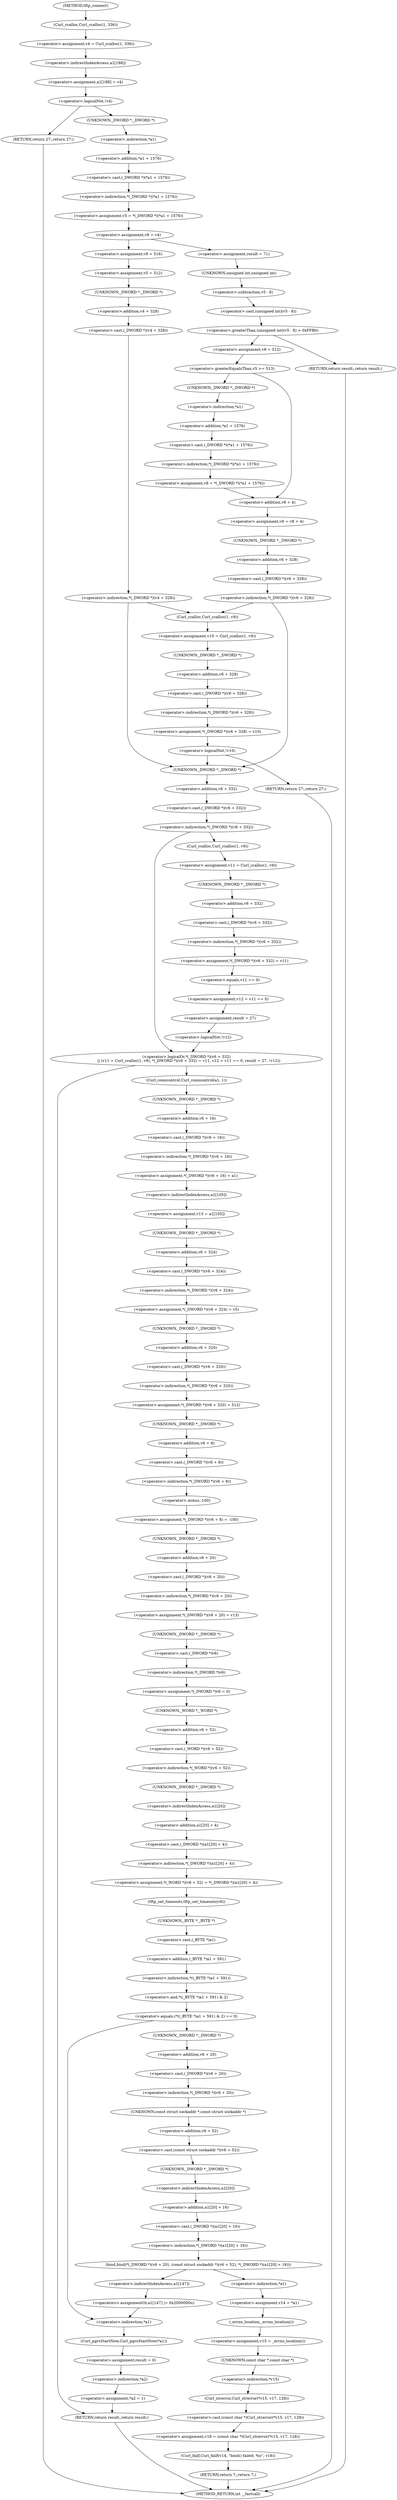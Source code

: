 digraph tftp_connect {  
"1000133" [label = "(<operator>.assignment,v4 = Curl_ccalloc(1, 336))" ]
"1000135" [label = "(Curl_ccalloc,Curl_ccalloc(1, 336))" ]
"1000138" [label = "(<operator>.assignment,a1[188] = v4)" ]
"1000139" [label = "(<operator>.indirectIndexAccess,a1[188])" ]
"1000144" [label = "(<operator>.logicalNot,!v4)" ]
"1000146" [label = "(RETURN,return 27;,return 27;)" ]
"1000148" [label = "(<operator>.assignment,v5 = *(_DWORD *)(*a1 + 1576))" ]
"1000150" [label = "(<operator>.indirection,*(_DWORD *)(*a1 + 1576))" ]
"1000151" [label = "(<operator>.cast,(_DWORD *)(*a1 + 1576))" ]
"1000152" [label = "(UNKNOWN,_DWORD *,_DWORD *)" ]
"1000153" [label = "(<operator>.addition,*a1 + 1576)" ]
"1000154" [label = "(<operator>.indirection,*a1)" ]
"1000157" [label = "(<operator>.assignment,v6 = v4)" ]
"1000163" [label = "(<operator>.assignment,result = 71)" ]
"1000167" [label = "(<operator>.greaterThan,(unsigned int)(v5 - 8) > 0xFFB0)" ]
"1000168" [label = "(<operator>.cast,(unsigned int)(v5 - 8))" ]
"1000169" [label = "(UNKNOWN,unsigned int,unsigned int)" ]
"1000170" [label = "(<operator>.subtraction,v5 - 8)" ]
"1000174" [label = "(RETURN,return result;,return result;)" ]
"1000176" [label = "(<operator>.assignment,v8 = 512)" ]
"1000180" [label = "(<operator>.greaterEqualsThan,v5 >= 513)" ]
"1000183" [label = "(<operator>.assignment,v8 = *(_DWORD *)(*a1 + 1576))" ]
"1000185" [label = "(<operator>.indirection,*(_DWORD *)(*a1 + 1576))" ]
"1000186" [label = "(<operator>.cast,(_DWORD *)(*a1 + 1576))" ]
"1000187" [label = "(UNKNOWN,_DWORD *,_DWORD *)" ]
"1000188" [label = "(<operator>.addition,*a1 + 1576)" ]
"1000189" [label = "(<operator>.indirection,*a1)" ]
"1000192" [label = "(<operator>.assignment,v9 = v8 + 4)" ]
"1000194" [label = "(<operator>.addition,v8 + 4)" ]
"1000198" [label = "(<operator>.indirection,*(_DWORD *)(v6 + 328))" ]
"1000199" [label = "(<operator>.cast,(_DWORD *)(v6 + 328))" ]
"1000200" [label = "(UNKNOWN,_DWORD *,_DWORD *)" ]
"1000201" [label = "(<operator>.addition,v6 + 328)" ]
"1000207" [label = "(<operator>.assignment,v9 = 516)" ]
"1000210" [label = "(<operator>.assignment,v5 = 512)" ]
"1000214" [label = "(<operator>.indirection,*(_DWORD *)(v4 + 328))" ]
"1000215" [label = "(<operator>.cast,(_DWORD *)(v4 + 328))" ]
"1000216" [label = "(UNKNOWN,_DWORD *,_DWORD *)" ]
"1000217" [label = "(<operator>.addition,v4 + 328)" ]
"1000221" [label = "(<operator>.assignment,v10 = Curl_ccalloc(1, v9))" ]
"1000223" [label = "(Curl_ccalloc,Curl_ccalloc(1, v9))" ]
"1000226" [label = "(<operator>.assignment,*(_DWORD *)(v6 + 328) = v10)" ]
"1000227" [label = "(<operator>.indirection,*(_DWORD *)(v6 + 328))" ]
"1000228" [label = "(<operator>.cast,(_DWORD *)(v6 + 328))" ]
"1000229" [label = "(UNKNOWN,_DWORD *,_DWORD *)" ]
"1000230" [label = "(<operator>.addition,v6 + 328)" ]
"1000235" [label = "(<operator>.logicalNot,!v10)" ]
"1000237" [label = "(RETURN,return 27;,return 27;)" ]
"1000241" [label = "(<operator>.logicalOr,*(_DWORD *)(v6 + 332)\n    || (v11 = Curl_ccalloc(1, v9), *(_DWORD *)(v6 + 332) = v11, v12 = v11 == 0, result = 27, !v12))" ]
"1000242" [label = "(<operator>.indirection,*(_DWORD *)(v6 + 332))" ]
"1000243" [label = "(<operator>.cast,(_DWORD *)(v6 + 332))" ]
"1000244" [label = "(UNKNOWN,_DWORD *,_DWORD *)" ]
"1000245" [label = "(<operator>.addition,v6 + 332)" ]
"1000249" [label = "(<operator>.assignment,v11 = Curl_ccalloc(1, v9))" ]
"1000251" [label = "(Curl_ccalloc,Curl_ccalloc(1, v9))" ]
"1000255" [label = "(<operator>.assignment,*(_DWORD *)(v6 + 332) = v11)" ]
"1000256" [label = "(<operator>.indirection,*(_DWORD *)(v6 + 332))" ]
"1000257" [label = "(<operator>.cast,(_DWORD *)(v6 + 332))" ]
"1000258" [label = "(UNKNOWN,_DWORD *,_DWORD *)" ]
"1000259" [label = "(<operator>.addition,v6 + 332)" ]
"1000264" [label = "(<operator>.assignment,v12 = v11 == 0)" ]
"1000266" [label = "(<operator>.equals,v11 == 0)" ]
"1000270" [label = "(<operator>.assignment,result = 27)" ]
"1000273" [label = "(<operator>.logicalNot,!v12)" ]
"1000276" [label = "(Curl_conncontrol,Curl_conncontrol(a1, 1))" ]
"1000279" [label = "(<operator>.assignment,*(_DWORD *)(v6 + 16) = a1)" ]
"1000280" [label = "(<operator>.indirection,*(_DWORD *)(v6 + 16))" ]
"1000281" [label = "(<operator>.cast,(_DWORD *)(v6 + 16))" ]
"1000282" [label = "(UNKNOWN,_DWORD *,_DWORD *)" ]
"1000283" [label = "(<operator>.addition,v6 + 16)" ]
"1000287" [label = "(<operator>.assignment,v13 = a1[105])" ]
"1000289" [label = "(<operator>.indirectIndexAccess,a1[105])" ]
"1000292" [label = "(<operator>.assignment,*(_DWORD *)(v6 + 324) = v5)" ]
"1000293" [label = "(<operator>.indirection,*(_DWORD *)(v6 + 324))" ]
"1000294" [label = "(<operator>.cast,(_DWORD *)(v6 + 324))" ]
"1000295" [label = "(UNKNOWN,_DWORD *,_DWORD *)" ]
"1000296" [label = "(<operator>.addition,v6 + 324)" ]
"1000300" [label = "(<operator>.assignment,*(_DWORD *)(v6 + 320) = 512)" ]
"1000301" [label = "(<operator>.indirection,*(_DWORD *)(v6 + 320))" ]
"1000302" [label = "(<operator>.cast,(_DWORD *)(v6 + 320))" ]
"1000303" [label = "(UNKNOWN,_DWORD *,_DWORD *)" ]
"1000304" [label = "(<operator>.addition,v6 + 320)" ]
"1000308" [label = "(<operator>.assignment,*(_DWORD *)(v6 + 8) = -100)" ]
"1000309" [label = "(<operator>.indirection,*(_DWORD *)(v6 + 8))" ]
"1000310" [label = "(<operator>.cast,(_DWORD *)(v6 + 8))" ]
"1000311" [label = "(UNKNOWN,_DWORD *,_DWORD *)" ]
"1000312" [label = "(<operator>.addition,v6 + 8)" ]
"1000315" [label = "(<operator>.minus,-100)" ]
"1000317" [label = "(<operator>.assignment,*(_DWORD *)(v6 + 20) = v13)" ]
"1000318" [label = "(<operator>.indirection,*(_DWORD *)(v6 + 20))" ]
"1000319" [label = "(<operator>.cast,(_DWORD *)(v6 + 20))" ]
"1000320" [label = "(UNKNOWN,_DWORD *,_DWORD *)" ]
"1000321" [label = "(<operator>.addition,v6 + 20)" ]
"1000325" [label = "(<operator>.assignment,*(_DWORD *)v6 = 0)" ]
"1000326" [label = "(<operator>.indirection,*(_DWORD *)v6)" ]
"1000327" [label = "(<operator>.cast,(_DWORD *)v6)" ]
"1000328" [label = "(UNKNOWN,_DWORD *,_DWORD *)" ]
"1000331" [label = "(<operator>.assignment,*(_WORD *)(v6 + 52) = *(_DWORD *)(a1[20] + 4))" ]
"1000332" [label = "(<operator>.indirection,*(_WORD *)(v6 + 52))" ]
"1000333" [label = "(<operator>.cast,(_WORD *)(v6 + 52))" ]
"1000334" [label = "(UNKNOWN,_WORD *,_WORD *)" ]
"1000335" [label = "(<operator>.addition,v6 + 52)" ]
"1000338" [label = "(<operator>.indirection,*(_DWORD *)(a1[20] + 4))" ]
"1000339" [label = "(<operator>.cast,(_DWORD *)(a1[20] + 4))" ]
"1000340" [label = "(UNKNOWN,_DWORD *,_DWORD *)" ]
"1000341" [label = "(<operator>.addition,a1[20] + 4)" ]
"1000342" [label = "(<operator>.indirectIndexAccess,a1[20])" ]
"1000346" [label = "(tftp_set_timeouts,tftp_set_timeouts(v6))" ]
"1000349" [label = "(<operator>.equals,(*((_BYTE *)a1 + 591) & 2) == 0)" ]
"1000350" [label = "(<operator>.and,*((_BYTE *)a1 + 591) & 2)" ]
"1000351" [label = "(<operator>.indirection,*((_BYTE *)a1 + 591))" ]
"1000352" [label = "(<operator>.addition,(_BYTE *)a1 + 591)" ]
"1000353" [label = "(<operator>.cast,(_BYTE *)a1)" ]
"1000354" [label = "(UNKNOWN,_BYTE *,_BYTE *)" ]
"1000361" [label = "(bind,bind(*(_DWORD *)(v6 + 20), (const struct sockaddr *)(v6 + 52), *(_DWORD *)(a1[20] + 16)))" ]
"1000362" [label = "(<operator>.indirection,*(_DWORD *)(v6 + 20))" ]
"1000363" [label = "(<operator>.cast,(_DWORD *)(v6 + 20))" ]
"1000364" [label = "(UNKNOWN,_DWORD *,_DWORD *)" ]
"1000365" [label = "(<operator>.addition,v6 + 20)" ]
"1000368" [label = "(<operator>.cast,(const struct sockaddr *)(v6 + 52))" ]
"1000369" [label = "(UNKNOWN,const struct sockaddr *,const struct sockaddr *)" ]
"1000370" [label = "(<operator>.addition,v6 + 52)" ]
"1000373" [label = "(<operator>.indirection,*(_DWORD *)(a1[20] + 16))" ]
"1000374" [label = "(<operator>.cast,(_DWORD *)(a1[20] + 16))" ]
"1000375" [label = "(UNKNOWN,_DWORD *,_DWORD *)" ]
"1000376" [label = "(<operator>.addition,a1[20] + 16)" ]
"1000377" [label = "(<operator>.indirectIndexAccess,a1[20])" ]
"1000382" [label = "(<operator>.assignment,v14 = *a1)" ]
"1000384" [label = "(<operator>.indirection,*a1)" ]
"1000386" [label = "(<operator>.assignment,v15 = _errno_location())" ]
"1000388" [label = "(_errno_location,_errno_location())" ]
"1000389" [label = "(<operator>.assignment,v16 = (const char *)Curl_strerror(*v15, v17, 128))" ]
"1000391" [label = "(<operator>.cast,(const char *)Curl_strerror(*v15, v17, 128))" ]
"1000392" [label = "(UNKNOWN,const char *,const char *)" ]
"1000393" [label = "(Curl_strerror,Curl_strerror(*v15, v17, 128))" ]
"1000394" [label = "(<operator>.indirection,*v15)" ]
"1000398" [label = "(Curl_failf,Curl_failf(v14, \"bind() failed; %s\", v16))" ]
"1000402" [label = "(RETURN,return 7;,return 7;)" ]
"1000404" [label = "(<operators>.assignmentOr,a1[147] |= 0x2000000u)" ]
"1000405" [label = "(<operator>.indirectIndexAccess,a1[147])" ]
"1000409" [label = "(Curl_pgrsStartNow,Curl_pgrsStartNow(*a1))" ]
"1000410" [label = "(<operator>.indirection,*a1)" ]
"1000412" [label = "(<operator>.assignment,result = 0)" ]
"1000415" [label = "(<operator>.assignment,*a2 = 1)" ]
"1000416" [label = "(<operator>.indirection,*a2)" ]
"1000419" [label = "(RETURN,return result;,return result;)" ]
"1000115" [label = "(METHOD,tftp_connect)" ]
"1000421" [label = "(METHOD_RETURN,int __fastcall)" ]
  "1000133" -> "1000139" 
  "1000135" -> "1000133" 
  "1000138" -> "1000144" 
  "1000139" -> "1000138" 
  "1000144" -> "1000146" 
  "1000144" -> "1000152" 
  "1000146" -> "1000421" 
  "1000148" -> "1000157" 
  "1000150" -> "1000148" 
  "1000151" -> "1000150" 
  "1000152" -> "1000154" 
  "1000153" -> "1000151" 
  "1000154" -> "1000153" 
  "1000157" -> "1000163" 
  "1000157" -> "1000207" 
  "1000163" -> "1000169" 
  "1000167" -> "1000174" 
  "1000167" -> "1000176" 
  "1000168" -> "1000167" 
  "1000169" -> "1000170" 
  "1000170" -> "1000168" 
  "1000174" -> "1000421" 
  "1000176" -> "1000180" 
  "1000180" -> "1000187" 
  "1000180" -> "1000194" 
  "1000183" -> "1000194" 
  "1000185" -> "1000183" 
  "1000186" -> "1000185" 
  "1000187" -> "1000189" 
  "1000188" -> "1000186" 
  "1000189" -> "1000188" 
  "1000192" -> "1000200" 
  "1000194" -> "1000192" 
  "1000198" -> "1000244" 
  "1000198" -> "1000223" 
  "1000199" -> "1000198" 
  "1000200" -> "1000201" 
  "1000201" -> "1000199" 
  "1000207" -> "1000210" 
  "1000210" -> "1000216" 
  "1000214" -> "1000244" 
  "1000214" -> "1000223" 
  "1000215" -> "1000214" 
  "1000216" -> "1000217" 
  "1000217" -> "1000215" 
  "1000221" -> "1000229" 
  "1000223" -> "1000221" 
  "1000226" -> "1000235" 
  "1000227" -> "1000226" 
  "1000228" -> "1000227" 
  "1000229" -> "1000230" 
  "1000230" -> "1000228" 
  "1000235" -> "1000237" 
  "1000235" -> "1000244" 
  "1000237" -> "1000421" 
  "1000241" -> "1000276" 
  "1000241" -> "1000419" 
  "1000242" -> "1000241" 
  "1000242" -> "1000251" 
  "1000243" -> "1000242" 
  "1000244" -> "1000245" 
  "1000245" -> "1000243" 
  "1000249" -> "1000258" 
  "1000251" -> "1000249" 
  "1000255" -> "1000266" 
  "1000256" -> "1000255" 
  "1000257" -> "1000256" 
  "1000258" -> "1000259" 
  "1000259" -> "1000257" 
  "1000264" -> "1000270" 
  "1000266" -> "1000264" 
  "1000270" -> "1000273" 
  "1000273" -> "1000241" 
  "1000276" -> "1000282" 
  "1000279" -> "1000289" 
  "1000280" -> "1000279" 
  "1000281" -> "1000280" 
  "1000282" -> "1000283" 
  "1000283" -> "1000281" 
  "1000287" -> "1000295" 
  "1000289" -> "1000287" 
  "1000292" -> "1000303" 
  "1000293" -> "1000292" 
  "1000294" -> "1000293" 
  "1000295" -> "1000296" 
  "1000296" -> "1000294" 
  "1000300" -> "1000311" 
  "1000301" -> "1000300" 
  "1000302" -> "1000301" 
  "1000303" -> "1000304" 
  "1000304" -> "1000302" 
  "1000308" -> "1000320" 
  "1000309" -> "1000315" 
  "1000310" -> "1000309" 
  "1000311" -> "1000312" 
  "1000312" -> "1000310" 
  "1000315" -> "1000308" 
  "1000317" -> "1000328" 
  "1000318" -> "1000317" 
  "1000319" -> "1000318" 
  "1000320" -> "1000321" 
  "1000321" -> "1000319" 
  "1000325" -> "1000334" 
  "1000326" -> "1000325" 
  "1000327" -> "1000326" 
  "1000328" -> "1000327" 
  "1000331" -> "1000346" 
  "1000332" -> "1000340" 
  "1000333" -> "1000332" 
  "1000334" -> "1000335" 
  "1000335" -> "1000333" 
  "1000338" -> "1000331" 
  "1000339" -> "1000338" 
  "1000340" -> "1000342" 
  "1000341" -> "1000339" 
  "1000342" -> "1000341" 
  "1000346" -> "1000354" 
  "1000349" -> "1000364" 
  "1000349" -> "1000410" 
  "1000350" -> "1000349" 
  "1000351" -> "1000350" 
  "1000352" -> "1000351" 
  "1000353" -> "1000352" 
  "1000354" -> "1000353" 
  "1000361" -> "1000384" 
  "1000361" -> "1000405" 
  "1000362" -> "1000369" 
  "1000363" -> "1000362" 
  "1000364" -> "1000365" 
  "1000365" -> "1000363" 
  "1000368" -> "1000375" 
  "1000369" -> "1000370" 
  "1000370" -> "1000368" 
  "1000373" -> "1000361" 
  "1000374" -> "1000373" 
  "1000375" -> "1000377" 
  "1000376" -> "1000374" 
  "1000377" -> "1000376" 
  "1000382" -> "1000388" 
  "1000384" -> "1000382" 
  "1000386" -> "1000392" 
  "1000388" -> "1000386" 
  "1000389" -> "1000398" 
  "1000391" -> "1000389" 
  "1000392" -> "1000394" 
  "1000393" -> "1000391" 
  "1000394" -> "1000393" 
  "1000398" -> "1000402" 
  "1000402" -> "1000421" 
  "1000404" -> "1000410" 
  "1000405" -> "1000404" 
  "1000409" -> "1000412" 
  "1000410" -> "1000409" 
  "1000412" -> "1000416" 
  "1000415" -> "1000419" 
  "1000416" -> "1000415" 
  "1000419" -> "1000421" 
  "1000115" -> "1000135" 
}
